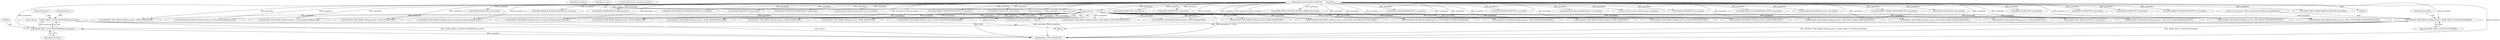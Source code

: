 digraph "0_Android_46e305be6e670a5a0041b0b4861122a0f1aabefa_2@pointer" {
"1003061" [label="(Call,* pParam = (QOMX_VIDEO_CUSTOM_BUFFERSIZE*)paramData)"];
"1003063" [label="(Call,(QOMX_VIDEO_CUSTOM_BUFFERSIZE*)paramData)"];
"1003055" [label="(Call,VALIDATE_OMX_PARAM_DATA(paramData, QOMX_VIDEO_CUSTOM_BUFFERSIZE))"];
"1000137" [label="(Call,paramData == NULL)"];
"1000113" [label="(MethodParameterIn,OMX_IN OMX_PTR        paramData)"];
"1002765" [label="(Call,VALIDATE_OMX_PARAM_DATA(paramData, StoreMetaDataInBuffersParams))"];
"1003065" [label="(Identifier,paramData)"];
"1002365" [label="(Call,(QOMX_ENABLETYPE *)paramData)"];
"1002311" [label="(Call,VALIDATE_OMX_PARAM_DATA(paramData, QOMX_ENABLETYPE))"];
"1002151" [label="(Call,(OMX_PARAM_BUFFERSUPPLIERTYPE*) paramData)"];
"1002892" [label="(Call,(QOMX_INDEXDOWNSCALAR*)paramData)"];
"1002386" [label="(Call,VALIDATE_OMX_PARAM_DATA(paramData, QOMX_ENABLETYPE))"];
"1001563" [label="(Call,(OMX_QCOM_PARAM_PORTDEFINITIONTYPE *) paramData)"];
"1002320" [label="(Call,(QOMX_ENABLETYPE *)paramData)"];
"1002692" [label="(Call,(QOMX_INDEXTIMESTAMPREORDER *)paramData)"];
"1000137" [label="(Call,paramData == NULL)"];
"1003054" [label="(Block,)"];
"1002982" [label="(Call,(PrepareForAdaptivePlaybackParams *) paramData)"];
"1002416" [label="(Call,VALIDATE_OMX_PARAM_DATA(paramData, QOMX_ENABLETYPE))"];
"1002356" [label="(Call,VALIDATE_OMX_PARAM_DATA(paramData, QOMX_ENABLETYPE))"];
"1001690" [label="(Call,(OMX_PARAM_COMPONENTROLETYPE *) paramData)"];
"1002350" [label="(Call,(QOMX_ENABLETYPE *)paramData)"];
"1002675" [label="(Call,VALIDATE_OMX_PARAM_DATA(paramData, UseAndroidNativeBufferParams))"];
"1002641" [label="(Call,VALIDATE_OMX_PARAM_DATA(paramData, EnableAndroidNativeBuffersParams))"];
"1002886" [label="(Call,VALIDATE_OMX_PARAM_DATA(paramData, QOMX_INDEXDOWNSCALAR))"];
"1002440" [label="(Call,(QOMX_ENABLETYPE *)paramData)"];
"1002425" [label="(Call,(QOMX_ENABLETYPE *)paramData)"];
"1001684" [label="(Call,VALIDATE_OMX_PARAM_DATA(paramData, OMX_PARAM_COMPONENTROLETYPE))"];
"1002145" [label="(Call,VALIDATE_OMX_PARAM_DATA(paramData, OMX_PARAM_BUFFERSUPPLIERTYPE))"];
"1000142" [label="(Literal,\"Get Param in Invalid paramData\")"];
"1002371" [label="(Call,VALIDATE_OMX_PARAM_DATA(paramData, QOMX_ENABLETYPE))"];
"1003063" [label="(Call,(QOMX_VIDEO_CUSTOM_BUFFERSIZE*)paramData)"];
"1001386" [label="(Call,VALIDATE_OMX_PARAM_DATA(paramData, OMX_VIDEO_PARAM_PORTFORMATTYPE))"];
"1002450" [label="(Call,(QOMX_VIDEO_PARAM_DIVXTYPE *) paramData)"];
"1002974" [label="(Call,VALIDATE_OMX_PARAM_DATA(paramData, PrepareForAdaptivePlaybackParams))"];
"1002221" [label="(Call,(QOMX_VIDEO_DECODER_PICTURE_ORDER *)paramData)"];
"1000138" [label="(Identifier,paramData)"];
"1003061" [label="(Call,* pParam = (QOMX_VIDEO_CUSTOM_BUFFERSIZE*)paramData)"];
"1002296" [label="(Call,VALIDATE_OMX_PARAM_DATA(paramData, QOMX_ENABLETYPE))"];
"1002341" [label="(Call,VALIDATE_OMX_PARAM_DATA(paramData, QOMX_ENABLETYPE))"];
"1002686" [label="(Call,VALIDATE_OMX_PARAM_DATA(paramData, QOMX_INDEXTIMESTAMPREORDER))"];
"1002600" [label="(Call,(QOMX_INDEXEXTRADATATYPE *) paramData)"];
"1002326" [label="(Call,VALIDATE_OMX_PARAM_DATA(paramData, QOMX_ENABLETYPE))"];
"1002215" [label="(Call,VALIDATE_OMX_PARAM_DATA(paramData, QOMX_VIDEO_DECODER_PICTURE_ORDER))"];
"1002594" [label="(Call,VALIDATE_OMX_PARAM_DATA(paramData, QOMX_INDEXEXTRADATATYPE))"];
"1002111" [label="(Call,(OMX_PRIORITYMGMTTYPE*) paramData)"];
"1002096" [label="(Call,VALIDATE_OMX_PARAM_DATA(paramData, OMX_PRIORITYMGMTTYPE))"];
"1003062" [label="(Identifier,pParam)"];
"1003057" [label="(Identifier,QOMX_VIDEO_CUSTOM_BUFFERSIZE)"];
"1002647" [label="(Call,(EnableAndroidNativeBuffersParams *) paramData)"];
"1002680" [label="(Call,use_android_native_buffer(hComp, paramData))"];
"1000139" [label="(Identifier,NULL)"];
"1003069" [label="(Identifier,pParam)"];
"1002380" [label="(Call,(QOMX_ENABLETYPE *)paramData)"];
"1002431" [label="(Call,VALIDATE_OMX_PARAM_DATA(paramData, QOMX_ENABLETYPE))"];
"1002464" [label="(Call,(OMX_QCOM_PLATFORMPRIVATE_EXTN *) paramData)"];
"1002771" [label="(Call,(StoreMetaDataInBuffersParams *)paramData)"];
"1000148" [label="(Identifier,m_state)"];
"1002736" [label="(Call,VALIDATE_OMX_PARAM_DATA(paramData, OMX_VIDEO_PARAM_PROFILELEVELTYPE))"];
"1000113" [label="(MethodParameterIn,OMX_IN OMX_PTR        paramData)"];
"1003059" [label="(Literal,\"set_parameter: OMX_QcomIndexParamVideoCustomBufferSize\")"];
"1001392" [label="(Call,(OMX_VIDEO_PARAM_PORTFORMATTYPE *)paramData)"];
"1002410" [label="(Call,(QOMX_ENABLETYPE *)paramData)"];
"1003056" [label="(Identifier,paramData)"];
"1002401" [label="(Call,VALIDATE_OMX_PARAM_DATA(paramData, QOMX_ENABLETYPE))"];
"1002456" [label="(Call,VALIDATE_OMX_PARAM_DATA(paramData, OMX_QCOM_PLATFORMPRIVATE_EXTN))"];
"1002395" [label="(Call,(QOMX_ENABLETYPE *)paramData)"];
"1003158" [label="(MethodReturn,OMX_ERRORTYPE)"];
"1000179" [label="(Call,VALIDATE_OMX_PARAM_DATA(paramData, OMX_PARAM_PORTDEFINITIONTYPE))"];
"1002335" [label="(Call,(QOMX_ENABLETYPE *)paramData)"];
"1002305" [label="(Call,(QOMX_ENABLETYPE *)paramData)"];
"1000185" [label="(Call,(OMX_PARAM_PORTDEFINITIONTYPE *) paramData)"];
"1001557" [label="(Call,VALIDATE_OMX_PARAM_DATA(paramData, OMX_QCOM_PARAM_PORTDEFINITIONTYPE))"];
"1003055" [label="(Call,VALIDATE_OMX_PARAM_DATA(paramData, QOMX_VIDEO_CUSTOM_BUFFERSIZE))"];
"1002742" [label="(Call,(OMX_VIDEO_PARAM_PROFILELEVELTYPE*)paramData)"];
"1000136" [label="(ControlStructure,if (paramData == NULL))"];
"1003061" -> "1003054"  [label="AST: "];
"1003061" -> "1003063"  [label="CFG: "];
"1003062" -> "1003061"  [label="AST: "];
"1003063" -> "1003061"  [label="AST: "];
"1003069" -> "1003061"  [label="CFG: "];
"1003061" -> "1003158"  [label="DDG: pParam"];
"1003061" -> "1003158"  [label="DDG: (QOMX_VIDEO_CUSTOM_BUFFERSIZE*)paramData"];
"1003063" -> "1003061"  [label="DDG: paramData"];
"1003063" -> "1003065"  [label="CFG: "];
"1003064" -> "1003063"  [label="AST: "];
"1003065" -> "1003063"  [label="AST: "];
"1003063" -> "1003158"  [label="DDG: paramData"];
"1003055" -> "1003063"  [label="DDG: paramData"];
"1000113" -> "1003063"  [label="DDG: paramData"];
"1003055" -> "1003054"  [label="AST: "];
"1003055" -> "1003057"  [label="CFG: "];
"1003056" -> "1003055"  [label="AST: "];
"1003057" -> "1003055"  [label="AST: "];
"1003059" -> "1003055"  [label="CFG: "];
"1003055" -> "1003158"  [label="DDG: VALIDATE_OMX_PARAM_DATA(paramData, QOMX_VIDEO_CUSTOM_BUFFERSIZE)"];
"1003055" -> "1003158"  [label="DDG: QOMX_VIDEO_CUSTOM_BUFFERSIZE"];
"1000137" -> "1003055"  [label="DDG: paramData"];
"1000113" -> "1003055"  [label="DDG: paramData"];
"1000137" -> "1000136"  [label="AST: "];
"1000137" -> "1000139"  [label="CFG: "];
"1000138" -> "1000137"  [label="AST: "];
"1000139" -> "1000137"  [label="AST: "];
"1000142" -> "1000137"  [label="CFG: "];
"1000148" -> "1000137"  [label="CFG: "];
"1000137" -> "1003158"  [label="DDG: NULL"];
"1000137" -> "1003158"  [label="DDG: paramData"];
"1000137" -> "1003158"  [label="DDG: paramData == NULL"];
"1000113" -> "1000137"  [label="DDG: paramData"];
"1000137" -> "1000179"  [label="DDG: paramData"];
"1000137" -> "1001386"  [label="DDG: paramData"];
"1000137" -> "1001557"  [label="DDG: paramData"];
"1000137" -> "1001684"  [label="DDG: paramData"];
"1000137" -> "1002096"  [label="DDG: paramData"];
"1000137" -> "1002145"  [label="DDG: paramData"];
"1000137" -> "1002215"  [label="DDG: paramData"];
"1000137" -> "1002296"  [label="DDG: paramData"];
"1000137" -> "1002311"  [label="DDG: paramData"];
"1000137" -> "1002326"  [label="DDG: paramData"];
"1000137" -> "1002341"  [label="DDG: paramData"];
"1000137" -> "1002356"  [label="DDG: paramData"];
"1000137" -> "1002371"  [label="DDG: paramData"];
"1000137" -> "1002386"  [label="DDG: paramData"];
"1000137" -> "1002401"  [label="DDG: paramData"];
"1000137" -> "1002416"  [label="DDG: paramData"];
"1000137" -> "1002431"  [label="DDG: paramData"];
"1000137" -> "1002450"  [label="DDG: paramData"];
"1000137" -> "1002456"  [label="DDG: paramData"];
"1000137" -> "1002594"  [label="DDG: paramData"];
"1000137" -> "1002641"  [label="DDG: paramData"];
"1000137" -> "1002675"  [label="DDG: paramData"];
"1000137" -> "1002686"  [label="DDG: paramData"];
"1000137" -> "1002736"  [label="DDG: paramData"];
"1000137" -> "1002765"  [label="DDG: paramData"];
"1000137" -> "1002886"  [label="DDG: paramData"];
"1000137" -> "1002974"  [label="DDG: paramData"];
"1000113" -> "1000110"  [label="AST: "];
"1000113" -> "1003158"  [label="DDG: paramData"];
"1000113" -> "1000179"  [label="DDG: paramData"];
"1000113" -> "1000185"  [label="DDG: paramData"];
"1000113" -> "1001386"  [label="DDG: paramData"];
"1000113" -> "1001392"  [label="DDG: paramData"];
"1000113" -> "1001557"  [label="DDG: paramData"];
"1000113" -> "1001563"  [label="DDG: paramData"];
"1000113" -> "1001684"  [label="DDG: paramData"];
"1000113" -> "1001690"  [label="DDG: paramData"];
"1000113" -> "1002096"  [label="DDG: paramData"];
"1000113" -> "1002111"  [label="DDG: paramData"];
"1000113" -> "1002145"  [label="DDG: paramData"];
"1000113" -> "1002151"  [label="DDG: paramData"];
"1000113" -> "1002215"  [label="DDG: paramData"];
"1000113" -> "1002221"  [label="DDG: paramData"];
"1000113" -> "1002296"  [label="DDG: paramData"];
"1000113" -> "1002305"  [label="DDG: paramData"];
"1000113" -> "1002311"  [label="DDG: paramData"];
"1000113" -> "1002320"  [label="DDG: paramData"];
"1000113" -> "1002326"  [label="DDG: paramData"];
"1000113" -> "1002335"  [label="DDG: paramData"];
"1000113" -> "1002341"  [label="DDG: paramData"];
"1000113" -> "1002350"  [label="DDG: paramData"];
"1000113" -> "1002356"  [label="DDG: paramData"];
"1000113" -> "1002365"  [label="DDG: paramData"];
"1000113" -> "1002371"  [label="DDG: paramData"];
"1000113" -> "1002380"  [label="DDG: paramData"];
"1000113" -> "1002386"  [label="DDG: paramData"];
"1000113" -> "1002395"  [label="DDG: paramData"];
"1000113" -> "1002401"  [label="DDG: paramData"];
"1000113" -> "1002410"  [label="DDG: paramData"];
"1000113" -> "1002416"  [label="DDG: paramData"];
"1000113" -> "1002425"  [label="DDG: paramData"];
"1000113" -> "1002431"  [label="DDG: paramData"];
"1000113" -> "1002440"  [label="DDG: paramData"];
"1000113" -> "1002450"  [label="DDG: paramData"];
"1000113" -> "1002456"  [label="DDG: paramData"];
"1000113" -> "1002464"  [label="DDG: paramData"];
"1000113" -> "1002594"  [label="DDG: paramData"];
"1000113" -> "1002600"  [label="DDG: paramData"];
"1000113" -> "1002641"  [label="DDG: paramData"];
"1000113" -> "1002647"  [label="DDG: paramData"];
"1000113" -> "1002675"  [label="DDG: paramData"];
"1000113" -> "1002680"  [label="DDG: paramData"];
"1000113" -> "1002686"  [label="DDG: paramData"];
"1000113" -> "1002692"  [label="DDG: paramData"];
"1000113" -> "1002736"  [label="DDG: paramData"];
"1000113" -> "1002742"  [label="DDG: paramData"];
"1000113" -> "1002765"  [label="DDG: paramData"];
"1000113" -> "1002771"  [label="DDG: paramData"];
"1000113" -> "1002886"  [label="DDG: paramData"];
"1000113" -> "1002892"  [label="DDG: paramData"];
"1000113" -> "1002974"  [label="DDG: paramData"];
"1000113" -> "1002982"  [label="DDG: paramData"];
}

